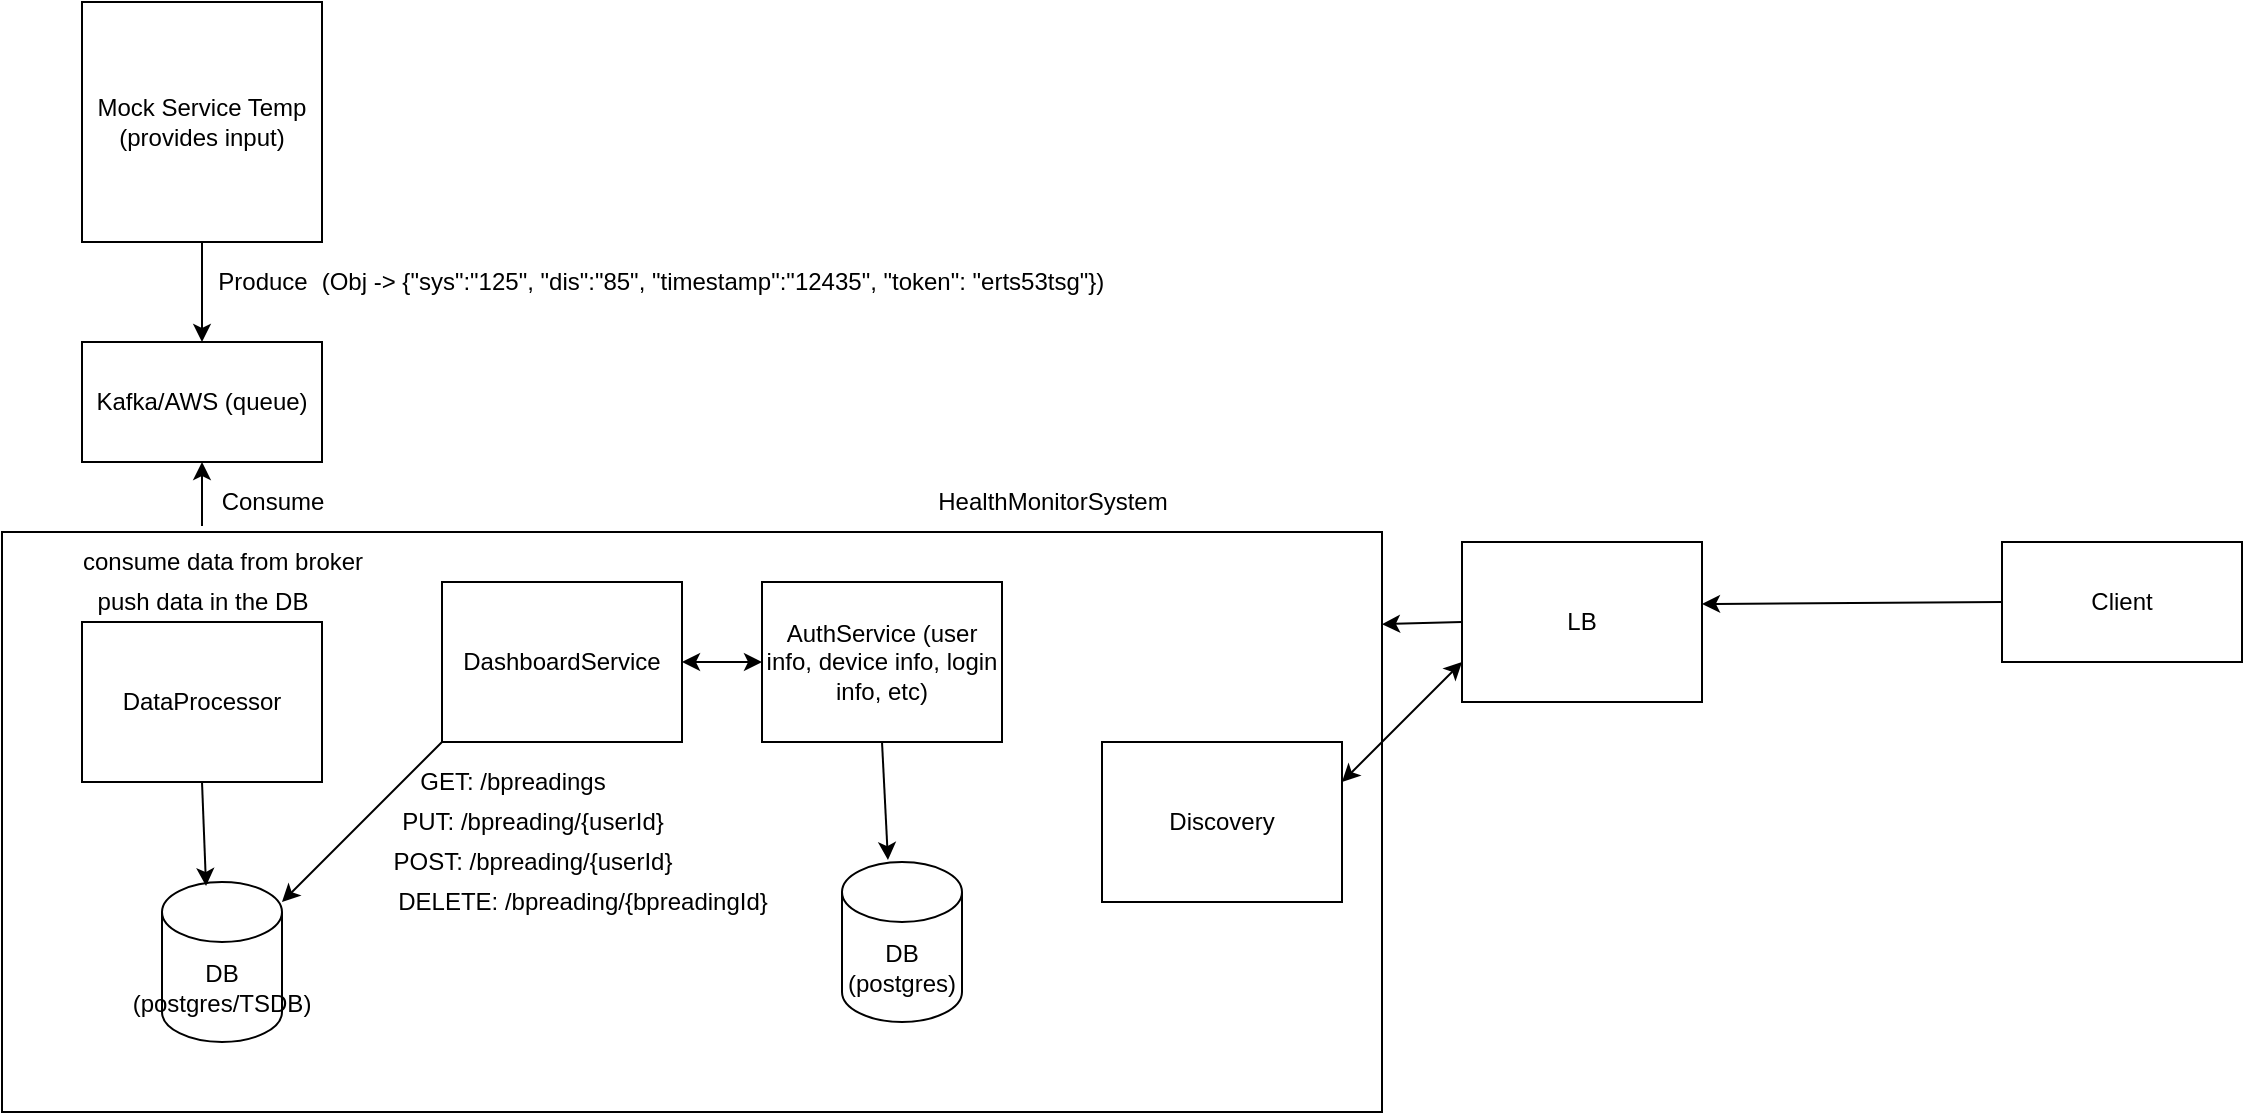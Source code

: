<mxfile version="14.1.2" type="github">
  <diagram id="4xm_vAh3W-rZlw4PpbCW" name="Page-1">
    <mxGraphModel dx="1298" dy="834" grid="1" gridSize="10" guides="1" tooltips="1" connect="1" arrows="1" fold="1" page="1" pageScale="1" pageWidth="850" pageHeight="1100" math="0" shadow="0">
      <root>
        <mxCell id="0" />
        <mxCell id="1" parent="0" />
        <mxCell id="cq1kmCE_dH1wWy3KrnaW-49" value="" style="rounded=0;whiteSpace=wrap;html=1;" parent="1" vertex="1">
          <mxGeometry y="275" width="690" height="290" as="geometry" />
        </mxCell>
        <mxCell id="cq1kmCE_dH1wWy3KrnaW-1" value="Mock Service Temp (provides input)" style="rounded=0;whiteSpace=wrap;html=1;" parent="1" vertex="1">
          <mxGeometry x="40" y="10" width="120" height="120" as="geometry" />
        </mxCell>
        <mxCell id="cq1kmCE_dH1wWy3KrnaW-4" value="Client" style="rounded=0;whiteSpace=wrap;html=1;" parent="1" vertex="1">
          <mxGeometry x="1000" y="280" width="120" height="60" as="geometry" />
        </mxCell>
        <mxCell id="cq1kmCE_dH1wWy3KrnaW-7" value="" style="endArrow=classic;html=1;exitX=0;exitY=0.5;exitDx=0;exitDy=0;" parent="1" source="cq1kmCE_dH1wWy3KrnaW-4" edge="1">
          <mxGeometry width="50" height="50" relative="1" as="geometry">
            <mxPoint x="250" y="390" as="sourcePoint" />
            <mxPoint x="850" y="311" as="targetPoint" />
          </mxGeometry>
        </mxCell>
        <mxCell id="cq1kmCE_dH1wWy3KrnaW-9" value="&amp;nbsp; &amp;nbsp; &amp;nbsp; &amp;nbsp; &amp;nbsp; &amp;nbsp; &amp;nbsp; &amp;nbsp; &amp;nbsp; &amp;nbsp; &amp;nbsp; &amp;nbsp; &amp;nbsp; &amp;nbsp; &amp;nbsp; &amp;nbsp; &amp;nbsp; &amp;nbsp; &amp;nbsp; &amp;nbsp; &amp;nbsp;&amp;nbsp;" style="text;html=1;align=center;verticalAlign=middle;resizable=0;points=[];autosize=1;" parent="1" vertex="1">
          <mxGeometry x="50" y="210" width="160" height="20" as="geometry" />
        </mxCell>
        <mxCell id="cq1kmCE_dH1wWy3KrnaW-10" value="Kafka/AWS (queue)" style="rounded=0;whiteSpace=wrap;html=1;" parent="1" vertex="1">
          <mxGeometry x="40" y="180" width="120" height="60" as="geometry" />
        </mxCell>
        <mxCell id="cq1kmCE_dH1wWy3KrnaW-11" value="" style="endArrow=classic;html=1;exitX=0.5;exitY=1;exitDx=0;exitDy=0;entryX=0.5;entryY=0;entryDx=0;entryDy=0;" parent="1" source="cq1kmCE_dH1wWy3KrnaW-1" target="cq1kmCE_dH1wWy3KrnaW-10" edge="1">
          <mxGeometry width="50" height="50" relative="1" as="geometry">
            <mxPoint x="190" y="180" as="sourcePoint" />
            <mxPoint x="240" y="130" as="targetPoint" />
          </mxGeometry>
        </mxCell>
        <mxCell id="cq1kmCE_dH1wWy3KrnaW-12" value="Produce" style="text;html=1;align=center;verticalAlign=middle;resizable=0;points=[];autosize=1;" parent="1" vertex="1">
          <mxGeometry x="100" y="140" width="60" height="20" as="geometry" />
        </mxCell>
        <mxCell id="cq1kmCE_dH1wWy3KrnaW-13" value="" style="endArrow=classic;html=1;entryX=0.5;entryY=1;entryDx=0;entryDy=0;" parent="1" target="cq1kmCE_dH1wWy3KrnaW-10" edge="1">
          <mxGeometry width="50" height="50" relative="1" as="geometry">
            <mxPoint x="100" y="272" as="sourcePoint" />
            <mxPoint x="50" y="270" as="targetPoint" />
          </mxGeometry>
        </mxCell>
        <mxCell id="cq1kmCE_dH1wWy3KrnaW-14" value="Consume" style="text;html=1;align=center;verticalAlign=middle;resizable=0;points=[];autosize=1;" parent="1" vertex="1">
          <mxGeometry x="100" y="250" width="70" height="20" as="geometry" />
        </mxCell>
        <mxCell id="cq1kmCE_dH1wWy3KrnaW-22" value="(Obj -&amp;gt; {&quot;sys&quot;:&quot;125&quot;, &quot;dis&quot;:&quot;85&quot;, &quot;timestamp&quot;:&quot;12435&quot;, &quot;token&quot;: &quot;erts53tsg&quot;})" style="text;html=1;align=center;verticalAlign=middle;resizable=0;points=[];autosize=1;" parent="1" vertex="1">
          <mxGeometry x="150" y="140" width="410" height="20" as="geometry" />
        </mxCell>
        <mxCell id="cq1kmCE_dH1wWy3KrnaW-23" value="DashboardService" style="rounded=0;whiteSpace=wrap;html=1;" parent="1" vertex="1">
          <mxGeometry x="220" y="300" width="120" height="80" as="geometry" />
        </mxCell>
        <mxCell id="cq1kmCE_dH1wWy3KrnaW-26" value="GET: /bpreadings" style="text;html=1;align=center;verticalAlign=middle;resizable=0;points=[];autosize=1;" parent="1" vertex="1">
          <mxGeometry x="200" y="390" width="110" height="20" as="geometry" />
        </mxCell>
        <mxCell id="cq1kmCE_dH1wWy3KrnaW-27" value="PUT: /bpreading/{userId}" style="text;html=1;align=center;verticalAlign=middle;resizable=0;points=[];autosize=1;" parent="1" vertex="1">
          <mxGeometry x="190" y="410" width="150" height="20" as="geometry" />
        </mxCell>
        <mxCell id="cq1kmCE_dH1wWy3KrnaW-28" value="POST: /bpreading/{userId}" style="text;html=1;align=center;verticalAlign=middle;resizable=0;points=[];autosize=1;" parent="1" vertex="1">
          <mxGeometry x="190" y="430" width="150" height="20" as="geometry" />
        </mxCell>
        <mxCell id="cq1kmCE_dH1wWy3KrnaW-29" value="DELETE: /bpreading/{bpreadingId}" style="text;html=1;align=center;verticalAlign=middle;resizable=0;points=[];autosize=1;" parent="1" vertex="1">
          <mxGeometry x="190" y="450" width="200" height="20" as="geometry" />
        </mxCell>
        <mxCell id="cq1kmCE_dH1wWy3KrnaW-30" value="DataProcessor" style="rounded=0;whiteSpace=wrap;html=1;" parent="1" vertex="1">
          <mxGeometry x="40" y="320" width="120" height="80" as="geometry" />
        </mxCell>
        <mxCell id="cq1kmCE_dH1wWy3KrnaW-31" value="DB (postgres/TSDB)" style="shape=cylinder3;whiteSpace=wrap;html=1;boundedLbl=1;backgroundOutline=1;size=15;" parent="1" vertex="1">
          <mxGeometry x="80" y="450" width="60" height="80" as="geometry" />
        </mxCell>
        <mxCell id="cq1kmCE_dH1wWy3KrnaW-32" value="" style="endArrow=classic;html=1;exitX=0.5;exitY=1;exitDx=0;exitDy=0;entryX=0.367;entryY=0.025;entryDx=0;entryDy=0;entryPerimeter=0;" parent="1" source="cq1kmCE_dH1wWy3KrnaW-30" target="cq1kmCE_dH1wWy3KrnaW-31" edge="1">
          <mxGeometry width="50" height="50" relative="1" as="geometry">
            <mxPoint x="90" y="430" as="sourcePoint" />
            <mxPoint x="140" y="380" as="targetPoint" />
          </mxGeometry>
        </mxCell>
        <mxCell id="cq1kmCE_dH1wWy3KrnaW-33" value="consume data from broker" style="text;html=1;align=center;verticalAlign=middle;resizable=0;points=[];autosize=1;" parent="1" vertex="1">
          <mxGeometry x="30" y="280" width="160" height="20" as="geometry" />
        </mxCell>
        <mxCell id="cq1kmCE_dH1wWy3KrnaW-34" value="push data in the DB" style="text;html=1;align=center;verticalAlign=middle;resizable=0;points=[];autosize=1;" parent="1" vertex="1">
          <mxGeometry x="40" y="300" width="120" height="20" as="geometry" />
        </mxCell>
        <mxCell id="cq1kmCE_dH1wWy3KrnaW-35" value="AuthService (user info, device info, login info, etc)" style="rounded=0;whiteSpace=wrap;html=1;" parent="1" vertex="1">
          <mxGeometry x="380" y="300" width="120" height="80" as="geometry" />
        </mxCell>
        <mxCell id="cq1kmCE_dH1wWy3KrnaW-36" value="DB (postgres)" style="shape=cylinder3;whiteSpace=wrap;html=1;boundedLbl=1;backgroundOutline=1;size=15;" parent="1" vertex="1">
          <mxGeometry x="420" y="440" width="60" height="80" as="geometry" />
        </mxCell>
        <mxCell id="cq1kmCE_dH1wWy3KrnaW-37" value="" style="endArrow=classic;html=1;exitX=0.5;exitY=1;exitDx=0;exitDy=0;entryX=0.383;entryY=-0.012;entryDx=0;entryDy=0;entryPerimeter=0;" parent="1" source="cq1kmCE_dH1wWy3KrnaW-35" target="cq1kmCE_dH1wWy3KrnaW-36" edge="1">
          <mxGeometry width="50" height="50" relative="1" as="geometry">
            <mxPoint x="450" y="440" as="sourcePoint" />
            <mxPoint x="500" y="390" as="targetPoint" />
          </mxGeometry>
        </mxCell>
        <mxCell id="cq1kmCE_dH1wWy3KrnaW-38" value="LB" style="rounded=0;whiteSpace=wrap;html=1;" parent="1" vertex="1">
          <mxGeometry x="730" y="280" width="120" height="80" as="geometry" />
        </mxCell>
        <mxCell id="cq1kmCE_dH1wWy3KrnaW-39" value="Discovery" style="rounded=0;whiteSpace=wrap;html=1;" parent="1" vertex="1">
          <mxGeometry x="550" y="380" width="120" height="80" as="geometry" />
        </mxCell>
        <mxCell id="cq1kmCE_dH1wWy3KrnaW-46" value="" style="endArrow=classic;html=1;exitX=0;exitY=1;exitDx=0;exitDy=0;" parent="1" source="cq1kmCE_dH1wWy3KrnaW-23" target="cq1kmCE_dH1wWy3KrnaW-31" edge="1">
          <mxGeometry width="50" height="50" relative="1" as="geometry">
            <mxPoint x="340" y="380" as="sourcePoint" />
            <mxPoint x="390" y="330" as="targetPoint" />
          </mxGeometry>
        </mxCell>
        <mxCell id="cq1kmCE_dH1wWy3KrnaW-50" value="" style="endArrow=classic;startArrow=classic;html=1;entryX=0;entryY=0.75;entryDx=0;entryDy=0;exitX=1;exitY=0.25;exitDx=0;exitDy=0;" parent="1" source="cq1kmCE_dH1wWy3KrnaW-39" target="cq1kmCE_dH1wWy3KrnaW-38" edge="1">
          <mxGeometry width="50" height="50" relative="1" as="geometry">
            <mxPoint x="670" y="450" as="sourcePoint" />
            <mxPoint x="720" y="400" as="targetPoint" />
          </mxGeometry>
        </mxCell>
        <mxCell id="cq1kmCE_dH1wWy3KrnaW-51" value="" style="endArrow=classic;html=1;exitX=0;exitY=0.5;exitDx=0;exitDy=0;entryX=1;entryY=0.159;entryDx=0;entryDy=0;entryPerimeter=0;" parent="1" source="cq1kmCE_dH1wWy3KrnaW-38" target="cq1kmCE_dH1wWy3KrnaW-49" edge="1">
          <mxGeometry width="50" height="50" relative="1" as="geometry">
            <mxPoint x="700" y="340" as="sourcePoint" />
            <mxPoint x="750" y="290" as="targetPoint" />
          </mxGeometry>
        </mxCell>
        <mxCell id="cq1kmCE_dH1wWy3KrnaW-52" value="HealthMonitorSystem" style="text;html=1;align=center;verticalAlign=middle;resizable=0;points=[];autosize=1;" parent="1" vertex="1">
          <mxGeometry x="460" y="250" width="130" height="20" as="geometry" />
        </mxCell>
        <mxCell id="rCQl3Q3nnH_-xnrQwZ20-2" value="" style="endArrow=classic;startArrow=classic;html=1;" edge="1" parent="1">
          <mxGeometry width="50" height="50" relative="1" as="geometry">
            <mxPoint x="340" y="340" as="sourcePoint" />
            <mxPoint x="380" y="340" as="targetPoint" />
          </mxGeometry>
        </mxCell>
      </root>
    </mxGraphModel>
  </diagram>
</mxfile>
